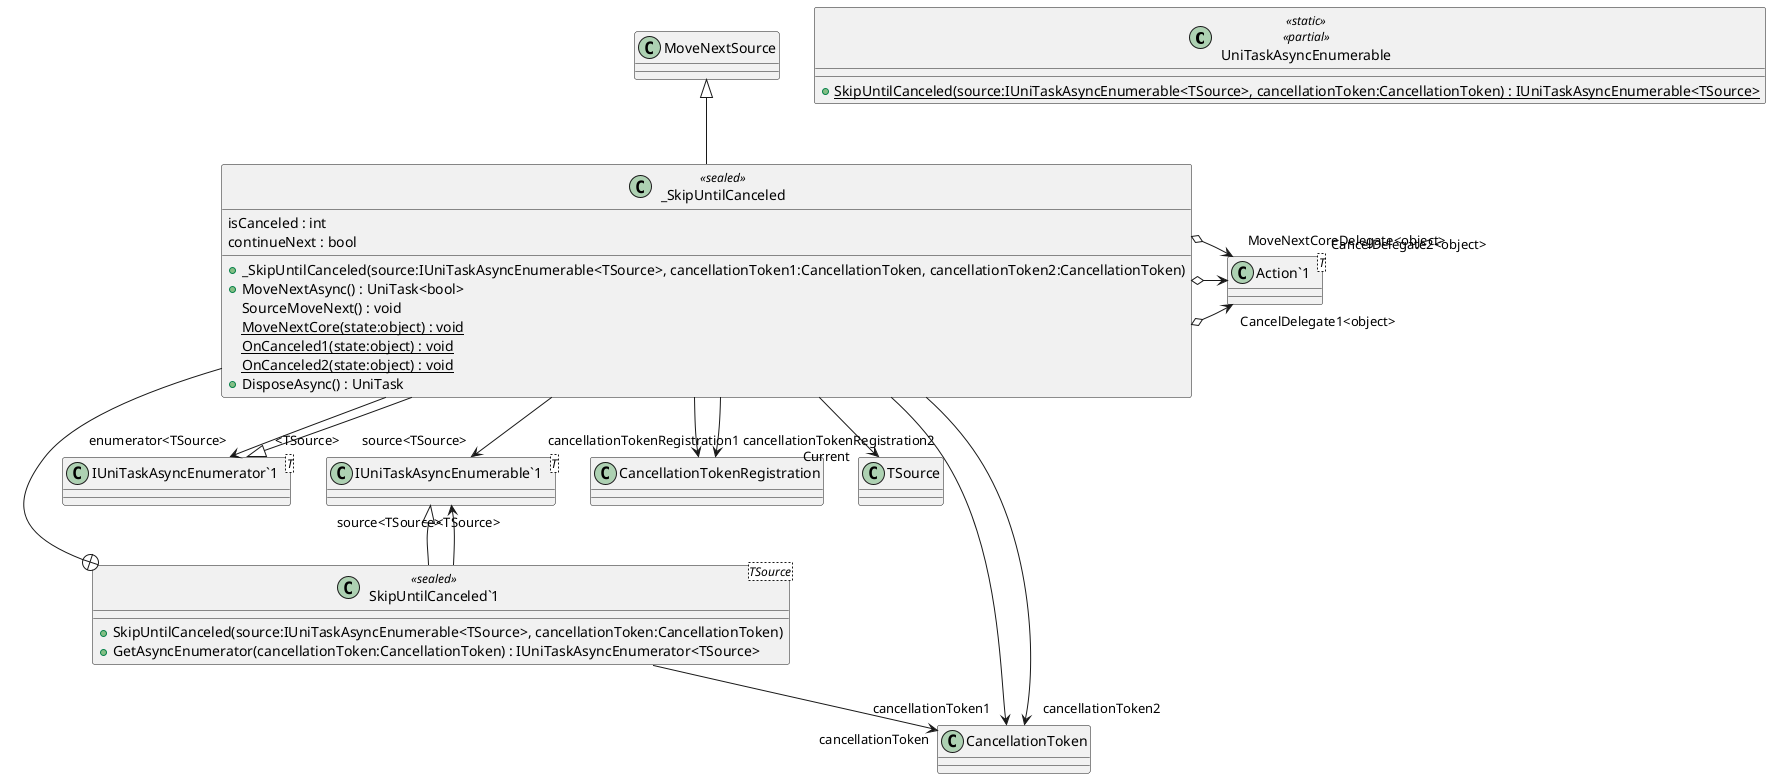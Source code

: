 @startuml
class UniTaskAsyncEnumerable <<static>> <<partial>> {
    + {static} SkipUntilCanceled(source:IUniTaskAsyncEnumerable<TSource>, cancellationToken:CancellationToken) : IUniTaskAsyncEnumerable<TSource>
}
class "SkipUntilCanceled`1"<TSource> <<sealed>> {
    + SkipUntilCanceled(source:IUniTaskAsyncEnumerable<TSource>, cancellationToken:CancellationToken)
    + GetAsyncEnumerator(cancellationToken:CancellationToken) : IUniTaskAsyncEnumerator<TSource>
}
class "IUniTaskAsyncEnumerable`1"<T> {
}
class _SkipUntilCanceled <<sealed>> {
    isCanceled : int
    continueNext : bool
    + _SkipUntilCanceled(source:IUniTaskAsyncEnumerable<TSource>, cancellationToken1:CancellationToken, cancellationToken2:CancellationToken)
    + MoveNextAsync() : UniTask<bool>
    SourceMoveNext() : void
    {static} MoveNextCore(state:object) : void
    {static} OnCanceled1(state:object) : void
    {static} OnCanceled2(state:object) : void
    + DisposeAsync() : UniTask
}
class "IUniTaskAsyncEnumerator`1"<T> {
}
class "Action`1"<T> {
}
"IUniTaskAsyncEnumerable`1" "<TSource>" <|-- "SkipUntilCanceled`1"
"SkipUntilCanceled`1" --> "source<TSource>" "IUniTaskAsyncEnumerable`1"
"SkipUntilCanceled`1" --> "cancellationToken" CancellationToken
"SkipUntilCanceled`1" +-- _SkipUntilCanceled
MoveNextSource <|-- _SkipUntilCanceled
"IUniTaskAsyncEnumerator`1" "<TSource>" <|-- _SkipUntilCanceled
_SkipUntilCanceled o-> "CancelDelegate1<object>" "Action`1"
_SkipUntilCanceled o-> "CancelDelegate2<object>" "Action`1"
_SkipUntilCanceled o-> "MoveNextCoreDelegate<object>" "Action`1"
_SkipUntilCanceled --> "source<TSource>" "IUniTaskAsyncEnumerable`1"
_SkipUntilCanceled --> "cancellationToken1" CancellationToken
_SkipUntilCanceled --> "cancellationToken2" CancellationToken
_SkipUntilCanceled --> "cancellationTokenRegistration1" CancellationTokenRegistration
_SkipUntilCanceled --> "cancellationTokenRegistration2" CancellationTokenRegistration
_SkipUntilCanceled --> "enumerator<TSource>" "IUniTaskAsyncEnumerator`1"
_SkipUntilCanceled --> "Current" TSource
@enduml
